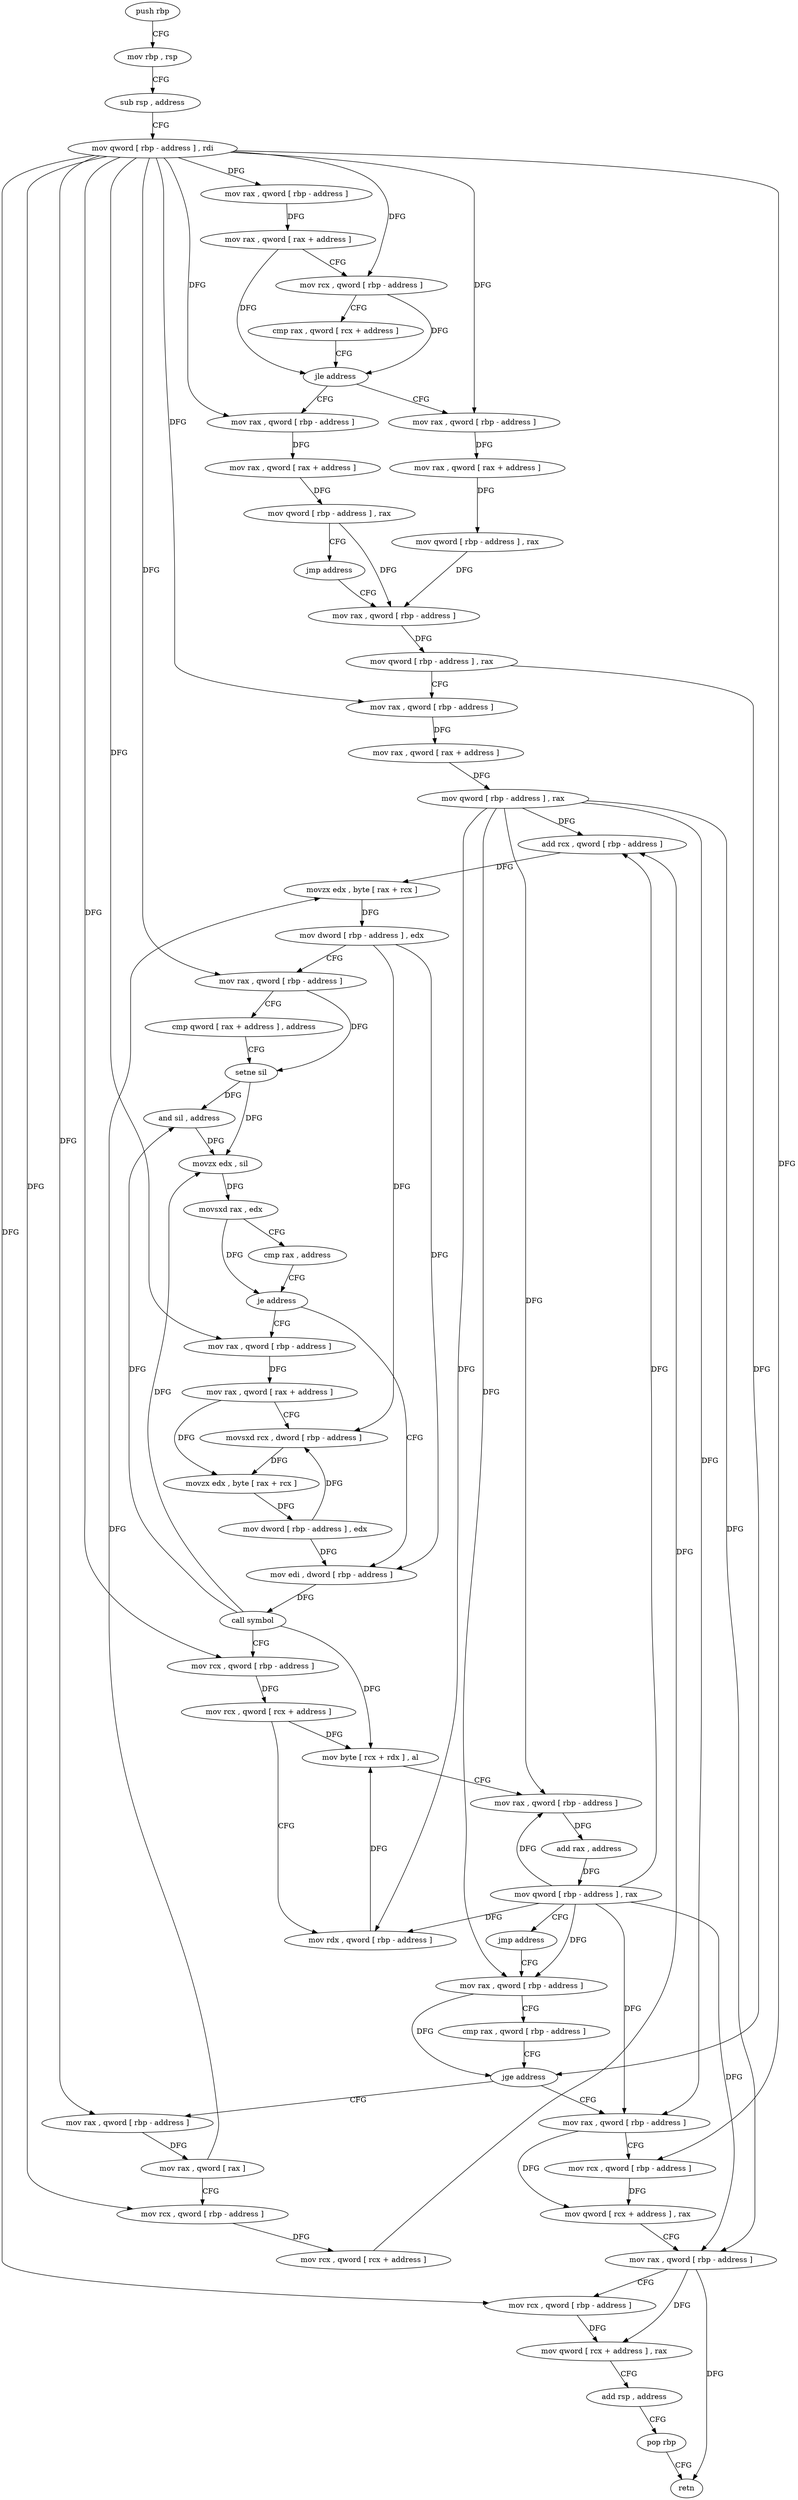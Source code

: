 digraph "func" {
"4244208" [label = "push rbp" ]
"4244209" [label = "mov rbp , rsp" ]
"4244212" [label = "sub rsp , address" ]
"4244216" [label = "mov qword [ rbp - address ] , rdi" ]
"4244220" [label = "mov rax , qword [ rbp - address ]" ]
"4244224" [label = "mov rax , qword [ rax + address ]" ]
"4244228" [label = "mov rcx , qword [ rbp - address ]" ]
"4244232" [label = "cmp rax , qword [ rcx + address ]" ]
"4244236" [label = "jle address" ]
"4244259" [label = "mov rax , qword [ rbp - address ]" ]
"4244242" [label = "mov rax , qword [ rbp - address ]" ]
"4244263" [label = "mov rax , qword [ rax + address ]" ]
"4244267" [label = "mov qword [ rbp - address ] , rax" ]
"4244271" [label = "mov rax , qword [ rbp - address ]" ]
"4244246" [label = "mov rax , qword [ rax + address ]" ]
"4244250" [label = "mov qword [ rbp - address ] , rax" ]
"4244254" [label = "jmp address" ]
"4244426" [label = "mov rax , qword [ rbp - address ]" ]
"4244430" [label = "mov rcx , qword [ rbp - address ]" ]
"4244434" [label = "mov qword [ rcx + address ] , rax" ]
"4244438" [label = "mov rax , qword [ rbp - address ]" ]
"4244442" [label = "mov rcx , qword [ rbp - address ]" ]
"4244446" [label = "mov qword [ rcx + address ] , rax" ]
"4244450" [label = "add rsp , address" ]
"4244454" [label = "pop rbp" ]
"4244455" [label = "retn" ]
"4244305" [label = "mov rax , qword [ rbp - address ]" ]
"4244309" [label = "mov rax , qword [ rax ]" ]
"4244312" [label = "mov rcx , qword [ rbp - address ]" ]
"4244316" [label = "mov rcx , qword [ rcx + address ]" ]
"4244320" [label = "add rcx , qword [ rbp - address ]" ]
"4244324" [label = "movzx edx , byte [ rax + rcx ]" ]
"4244328" [label = "mov dword [ rbp - address ] , edx" ]
"4244331" [label = "mov rax , qword [ rbp - address ]" ]
"4244335" [label = "cmp qword [ rax + address ] , address" ]
"4244340" [label = "setne sil" ]
"4244344" [label = "and sil , address" ]
"4244348" [label = "movzx edx , sil" ]
"4244352" [label = "movsxd rax , edx" ]
"4244355" [label = "cmp rax , address" ]
"4244359" [label = "je address" ]
"4244384" [label = "mov edi , dword [ rbp - address ]" ]
"4244365" [label = "mov rax , qword [ rbp - address ]" ]
"4244275" [label = "mov qword [ rbp - address ] , rax" ]
"4244279" [label = "mov rax , qword [ rbp - address ]" ]
"4244283" [label = "mov rax , qword [ rax + address ]" ]
"4244287" [label = "mov qword [ rbp - address ] , rax" ]
"4244291" [label = "mov rax , qword [ rbp - address ]" ]
"4244387" [label = "call symbol" ]
"4244392" [label = "mov rcx , qword [ rbp - address ]" ]
"4244396" [label = "mov rcx , qword [ rcx + address ]" ]
"4244400" [label = "mov rdx , qword [ rbp - address ]" ]
"4244404" [label = "mov byte [ rcx + rdx ] , al" ]
"4244407" [label = "mov rax , qword [ rbp - address ]" ]
"4244411" [label = "add rax , address" ]
"4244417" [label = "mov qword [ rbp - address ] , rax" ]
"4244421" [label = "jmp address" ]
"4244369" [label = "mov rax , qword [ rax + address ]" ]
"4244373" [label = "movsxd rcx , dword [ rbp - address ]" ]
"4244377" [label = "movzx edx , byte [ rax + rcx ]" ]
"4244381" [label = "mov dword [ rbp - address ] , edx" ]
"4244295" [label = "cmp rax , qword [ rbp - address ]" ]
"4244299" [label = "jge address" ]
"4244208" -> "4244209" [ label = "CFG" ]
"4244209" -> "4244212" [ label = "CFG" ]
"4244212" -> "4244216" [ label = "CFG" ]
"4244216" -> "4244220" [ label = "DFG" ]
"4244216" -> "4244228" [ label = "DFG" ]
"4244216" -> "4244259" [ label = "DFG" ]
"4244216" -> "4244242" [ label = "DFG" ]
"4244216" -> "4244279" [ label = "DFG" ]
"4244216" -> "4244430" [ label = "DFG" ]
"4244216" -> "4244442" [ label = "DFG" ]
"4244216" -> "4244305" [ label = "DFG" ]
"4244216" -> "4244312" [ label = "DFG" ]
"4244216" -> "4244331" [ label = "DFG" ]
"4244216" -> "4244392" [ label = "DFG" ]
"4244216" -> "4244365" [ label = "DFG" ]
"4244220" -> "4244224" [ label = "DFG" ]
"4244224" -> "4244228" [ label = "CFG" ]
"4244224" -> "4244236" [ label = "DFG" ]
"4244228" -> "4244232" [ label = "CFG" ]
"4244228" -> "4244236" [ label = "DFG" ]
"4244232" -> "4244236" [ label = "CFG" ]
"4244236" -> "4244259" [ label = "CFG" ]
"4244236" -> "4244242" [ label = "CFG" ]
"4244259" -> "4244263" [ label = "DFG" ]
"4244242" -> "4244246" [ label = "DFG" ]
"4244263" -> "4244267" [ label = "DFG" ]
"4244267" -> "4244271" [ label = "DFG" ]
"4244271" -> "4244275" [ label = "DFG" ]
"4244246" -> "4244250" [ label = "DFG" ]
"4244250" -> "4244254" [ label = "CFG" ]
"4244250" -> "4244271" [ label = "DFG" ]
"4244254" -> "4244271" [ label = "CFG" ]
"4244426" -> "4244430" [ label = "CFG" ]
"4244426" -> "4244434" [ label = "DFG" ]
"4244430" -> "4244434" [ label = "DFG" ]
"4244434" -> "4244438" [ label = "CFG" ]
"4244438" -> "4244442" [ label = "CFG" ]
"4244438" -> "4244446" [ label = "DFG" ]
"4244438" -> "4244455" [ label = "DFG" ]
"4244442" -> "4244446" [ label = "DFG" ]
"4244446" -> "4244450" [ label = "CFG" ]
"4244450" -> "4244454" [ label = "CFG" ]
"4244454" -> "4244455" [ label = "CFG" ]
"4244305" -> "4244309" [ label = "DFG" ]
"4244309" -> "4244312" [ label = "CFG" ]
"4244309" -> "4244324" [ label = "DFG" ]
"4244312" -> "4244316" [ label = "DFG" ]
"4244316" -> "4244320" [ label = "DFG" ]
"4244320" -> "4244324" [ label = "DFG" ]
"4244324" -> "4244328" [ label = "DFG" ]
"4244328" -> "4244331" [ label = "CFG" ]
"4244328" -> "4244384" [ label = "DFG" ]
"4244328" -> "4244373" [ label = "DFG" ]
"4244331" -> "4244335" [ label = "CFG" ]
"4244331" -> "4244340" [ label = "DFG" ]
"4244335" -> "4244340" [ label = "CFG" ]
"4244340" -> "4244344" [ label = "DFG" ]
"4244340" -> "4244348" [ label = "DFG" ]
"4244344" -> "4244348" [ label = "DFG" ]
"4244348" -> "4244352" [ label = "DFG" ]
"4244352" -> "4244355" [ label = "CFG" ]
"4244352" -> "4244359" [ label = "DFG" ]
"4244355" -> "4244359" [ label = "CFG" ]
"4244359" -> "4244384" [ label = "CFG" ]
"4244359" -> "4244365" [ label = "CFG" ]
"4244384" -> "4244387" [ label = "DFG" ]
"4244365" -> "4244369" [ label = "DFG" ]
"4244275" -> "4244279" [ label = "CFG" ]
"4244275" -> "4244299" [ label = "DFG" ]
"4244279" -> "4244283" [ label = "DFG" ]
"4244283" -> "4244287" [ label = "DFG" ]
"4244287" -> "4244291" [ label = "DFG" ]
"4244287" -> "4244426" [ label = "DFG" ]
"4244287" -> "4244438" [ label = "DFG" ]
"4244287" -> "4244320" [ label = "DFG" ]
"4244287" -> "4244400" [ label = "DFG" ]
"4244287" -> "4244407" [ label = "DFG" ]
"4244291" -> "4244295" [ label = "CFG" ]
"4244291" -> "4244299" [ label = "DFG" ]
"4244387" -> "4244392" [ label = "CFG" ]
"4244387" -> "4244344" [ label = "DFG" ]
"4244387" -> "4244348" [ label = "DFG" ]
"4244387" -> "4244404" [ label = "DFG" ]
"4244392" -> "4244396" [ label = "DFG" ]
"4244396" -> "4244400" [ label = "CFG" ]
"4244396" -> "4244404" [ label = "DFG" ]
"4244400" -> "4244404" [ label = "DFG" ]
"4244404" -> "4244407" [ label = "CFG" ]
"4244407" -> "4244411" [ label = "DFG" ]
"4244411" -> "4244417" [ label = "DFG" ]
"4244417" -> "4244421" [ label = "CFG" ]
"4244417" -> "4244291" [ label = "DFG" ]
"4244417" -> "4244426" [ label = "DFG" ]
"4244417" -> "4244438" [ label = "DFG" ]
"4244417" -> "4244320" [ label = "DFG" ]
"4244417" -> "4244400" [ label = "DFG" ]
"4244417" -> "4244407" [ label = "DFG" ]
"4244421" -> "4244291" [ label = "CFG" ]
"4244369" -> "4244373" [ label = "CFG" ]
"4244369" -> "4244377" [ label = "DFG" ]
"4244373" -> "4244377" [ label = "DFG" ]
"4244377" -> "4244381" [ label = "DFG" ]
"4244381" -> "4244384" [ label = "DFG" ]
"4244381" -> "4244373" [ label = "DFG" ]
"4244295" -> "4244299" [ label = "CFG" ]
"4244299" -> "4244426" [ label = "CFG" ]
"4244299" -> "4244305" [ label = "CFG" ]
}
